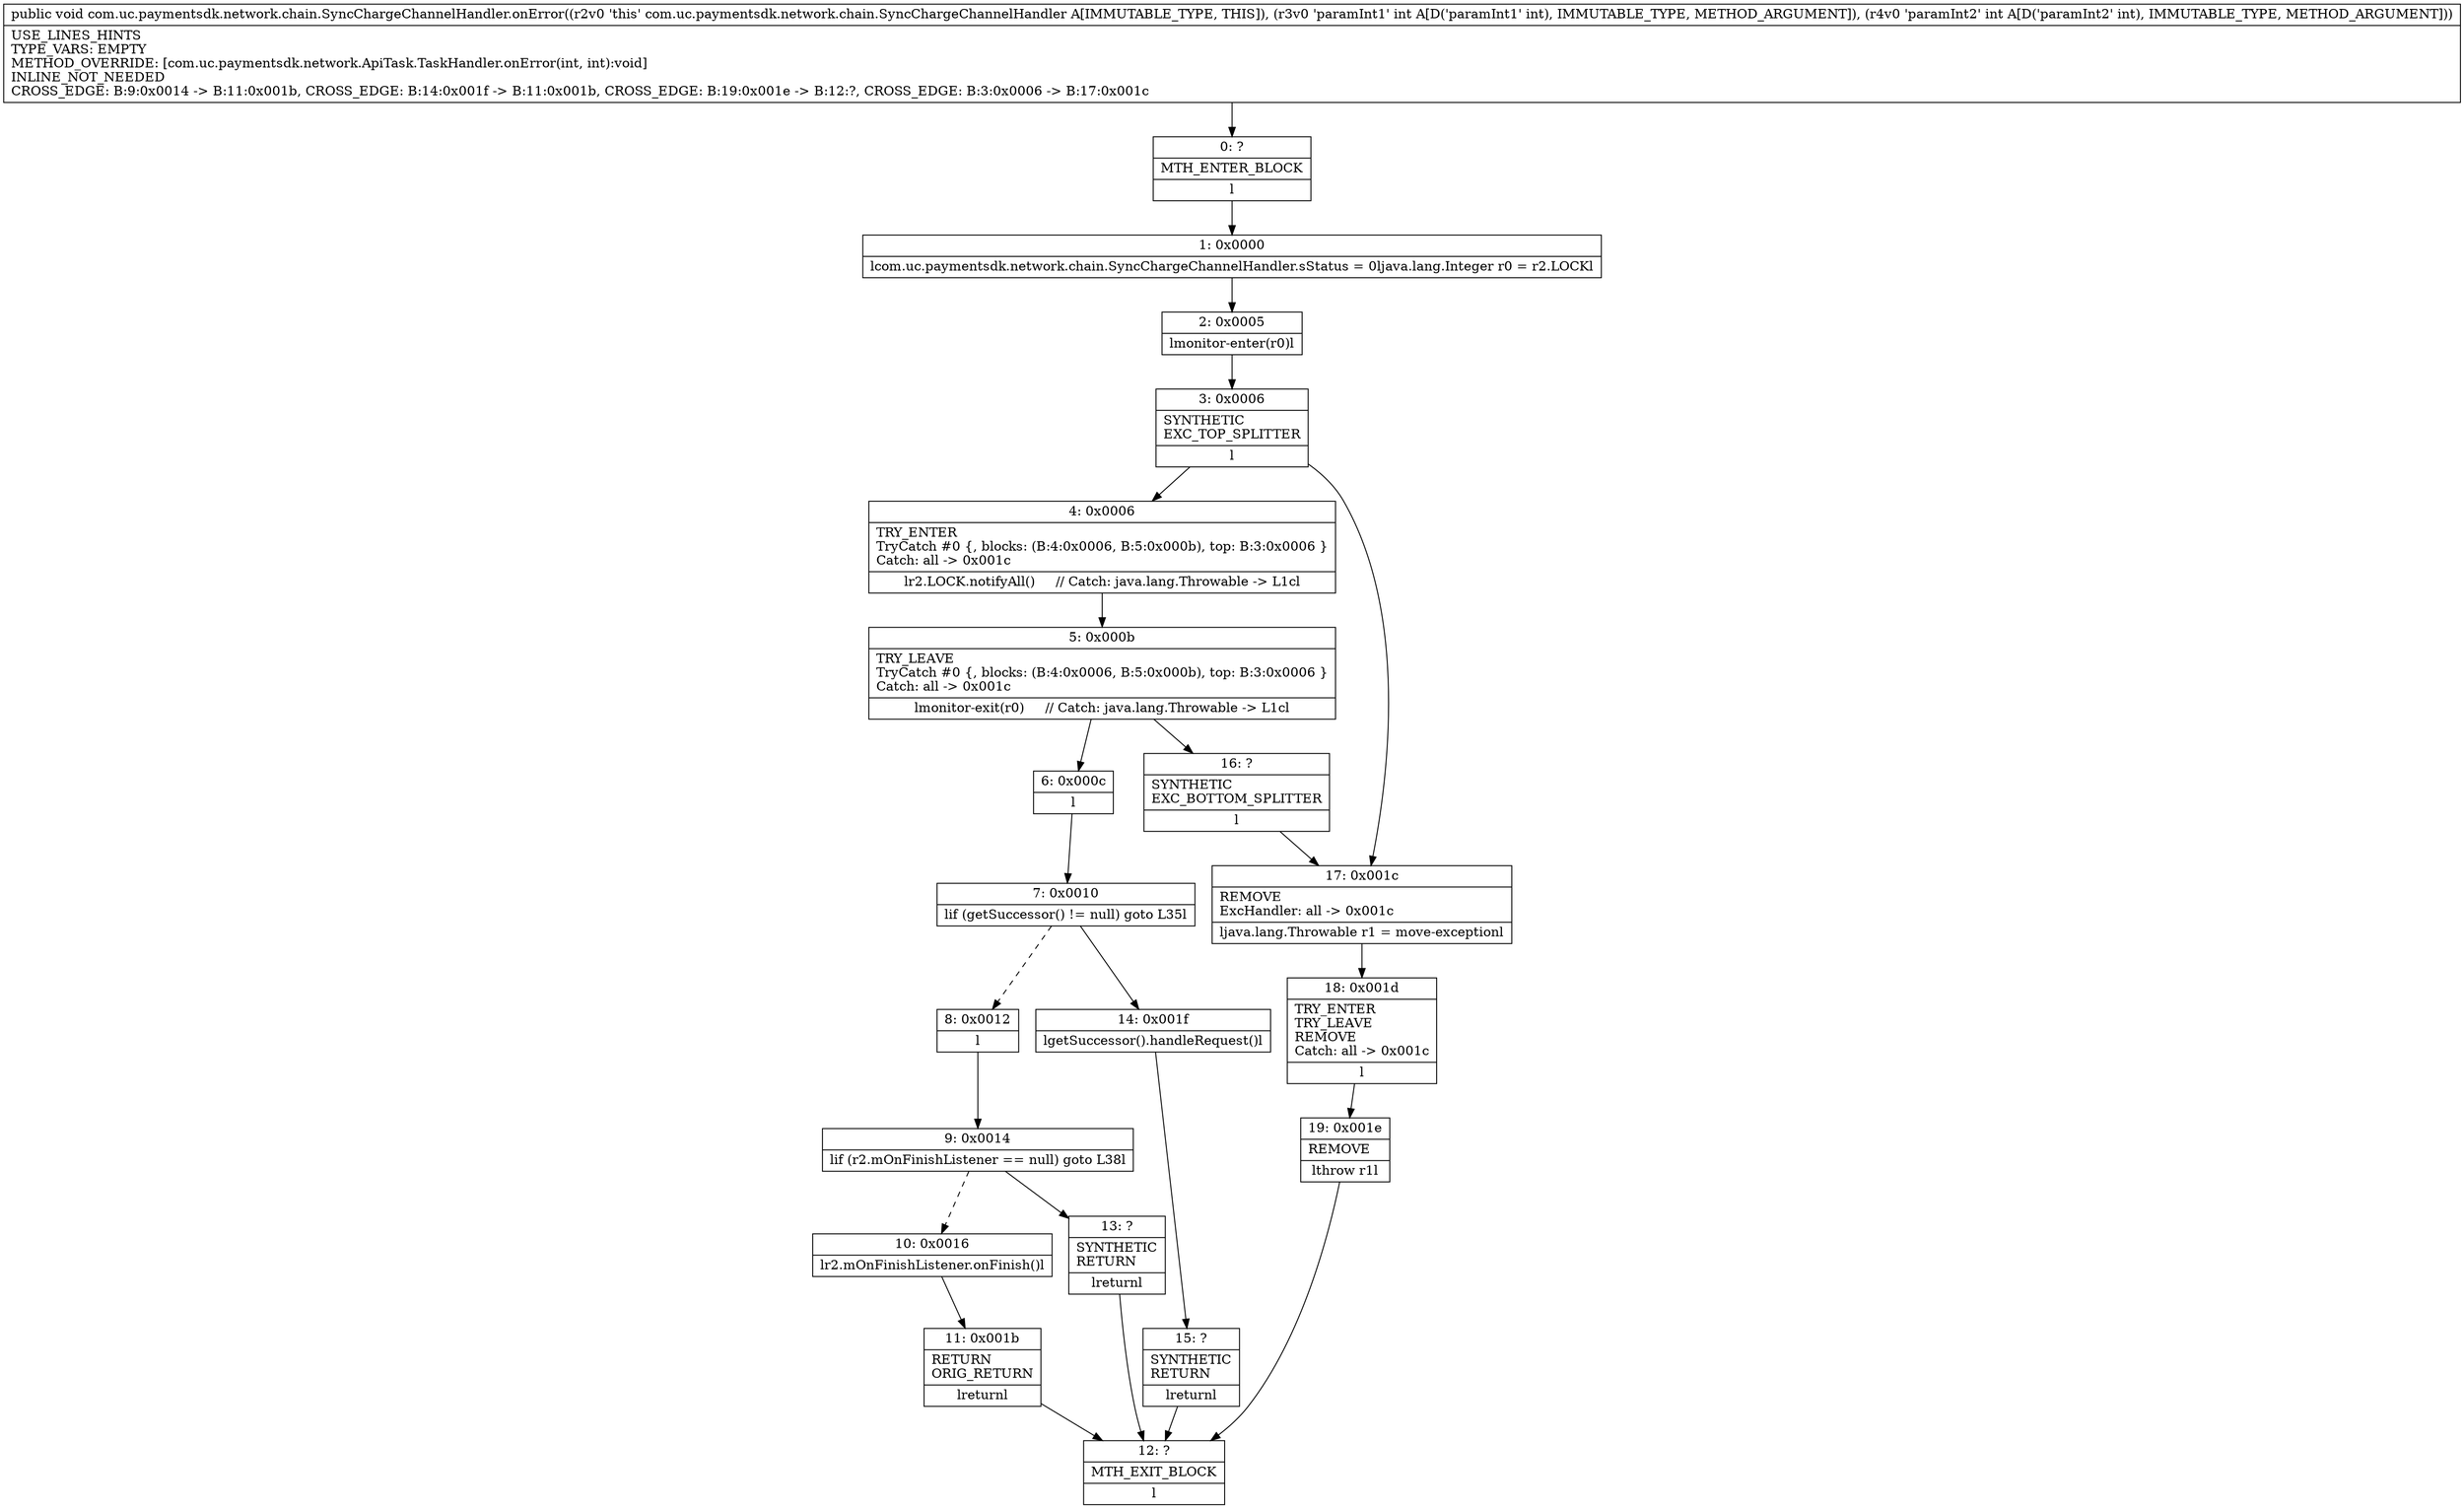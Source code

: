 digraph "CFG forcom.uc.paymentsdk.network.chain.SyncChargeChannelHandler.onError(II)V" {
Node_0 [shape=record,label="{0\:\ ?|MTH_ENTER_BLOCK\l|l}"];
Node_1 [shape=record,label="{1\:\ 0x0000|lcom.uc.paymentsdk.network.chain.SyncChargeChannelHandler.sStatus = 0ljava.lang.Integer r0 = r2.LOCKl}"];
Node_2 [shape=record,label="{2\:\ 0x0005|lmonitor\-enter(r0)l}"];
Node_3 [shape=record,label="{3\:\ 0x0006|SYNTHETIC\lEXC_TOP_SPLITTER\l|l}"];
Node_4 [shape=record,label="{4\:\ 0x0006|TRY_ENTER\lTryCatch #0 \{, blocks: (B:4:0x0006, B:5:0x000b), top: B:3:0x0006 \}\lCatch: all \-\> 0x001c\l|lr2.LOCK.notifyAll()     \/\/ Catch: java.lang.Throwable \-\> L1cl}"];
Node_5 [shape=record,label="{5\:\ 0x000b|TRY_LEAVE\lTryCatch #0 \{, blocks: (B:4:0x0006, B:5:0x000b), top: B:3:0x0006 \}\lCatch: all \-\> 0x001c\l|lmonitor\-exit(r0)     \/\/ Catch: java.lang.Throwable \-\> L1cl}"];
Node_6 [shape=record,label="{6\:\ 0x000c|l}"];
Node_7 [shape=record,label="{7\:\ 0x0010|lif (getSuccessor() != null) goto L35l}"];
Node_8 [shape=record,label="{8\:\ 0x0012|l}"];
Node_9 [shape=record,label="{9\:\ 0x0014|lif (r2.mOnFinishListener == null) goto L38l}"];
Node_10 [shape=record,label="{10\:\ 0x0016|lr2.mOnFinishListener.onFinish()l}"];
Node_11 [shape=record,label="{11\:\ 0x001b|RETURN\lORIG_RETURN\l|lreturnl}"];
Node_12 [shape=record,label="{12\:\ ?|MTH_EXIT_BLOCK\l|l}"];
Node_13 [shape=record,label="{13\:\ ?|SYNTHETIC\lRETURN\l|lreturnl}"];
Node_14 [shape=record,label="{14\:\ 0x001f|lgetSuccessor().handleRequest()l}"];
Node_15 [shape=record,label="{15\:\ ?|SYNTHETIC\lRETURN\l|lreturnl}"];
Node_16 [shape=record,label="{16\:\ ?|SYNTHETIC\lEXC_BOTTOM_SPLITTER\l|l}"];
Node_17 [shape=record,label="{17\:\ 0x001c|REMOVE\lExcHandler: all \-\> 0x001c\l|ljava.lang.Throwable r1 = move\-exceptionl}"];
Node_18 [shape=record,label="{18\:\ 0x001d|TRY_ENTER\lTRY_LEAVE\lREMOVE\lCatch: all \-\> 0x001c\l|l}"];
Node_19 [shape=record,label="{19\:\ 0x001e|REMOVE\l|lthrow r1l}"];
MethodNode[shape=record,label="{public void com.uc.paymentsdk.network.chain.SyncChargeChannelHandler.onError((r2v0 'this' com.uc.paymentsdk.network.chain.SyncChargeChannelHandler A[IMMUTABLE_TYPE, THIS]), (r3v0 'paramInt1' int A[D('paramInt1' int), IMMUTABLE_TYPE, METHOD_ARGUMENT]), (r4v0 'paramInt2' int A[D('paramInt2' int), IMMUTABLE_TYPE, METHOD_ARGUMENT]))  | USE_LINES_HINTS\lTYPE_VARS: EMPTY\lMETHOD_OVERRIDE: [com.uc.paymentsdk.network.ApiTask.TaskHandler.onError(int, int):void]\lINLINE_NOT_NEEDED\lCROSS_EDGE: B:9:0x0014 \-\> B:11:0x001b, CROSS_EDGE: B:14:0x001f \-\> B:11:0x001b, CROSS_EDGE: B:19:0x001e \-\> B:12:?, CROSS_EDGE: B:3:0x0006 \-\> B:17:0x001c\l}"];
MethodNode -> Node_0;
Node_0 -> Node_1;
Node_1 -> Node_2;
Node_2 -> Node_3;
Node_3 -> Node_4;
Node_3 -> Node_17;
Node_4 -> Node_5;
Node_5 -> Node_6;
Node_5 -> Node_16;
Node_6 -> Node_7;
Node_7 -> Node_8[style=dashed];
Node_7 -> Node_14;
Node_8 -> Node_9;
Node_9 -> Node_10[style=dashed];
Node_9 -> Node_13;
Node_10 -> Node_11;
Node_11 -> Node_12;
Node_13 -> Node_12;
Node_14 -> Node_15;
Node_15 -> Node_12;
Node_16 -> Node_17;
Node_17 -> Node_18;
Node_18 -> Node_19;
Node_19 -> Node_12;
}

